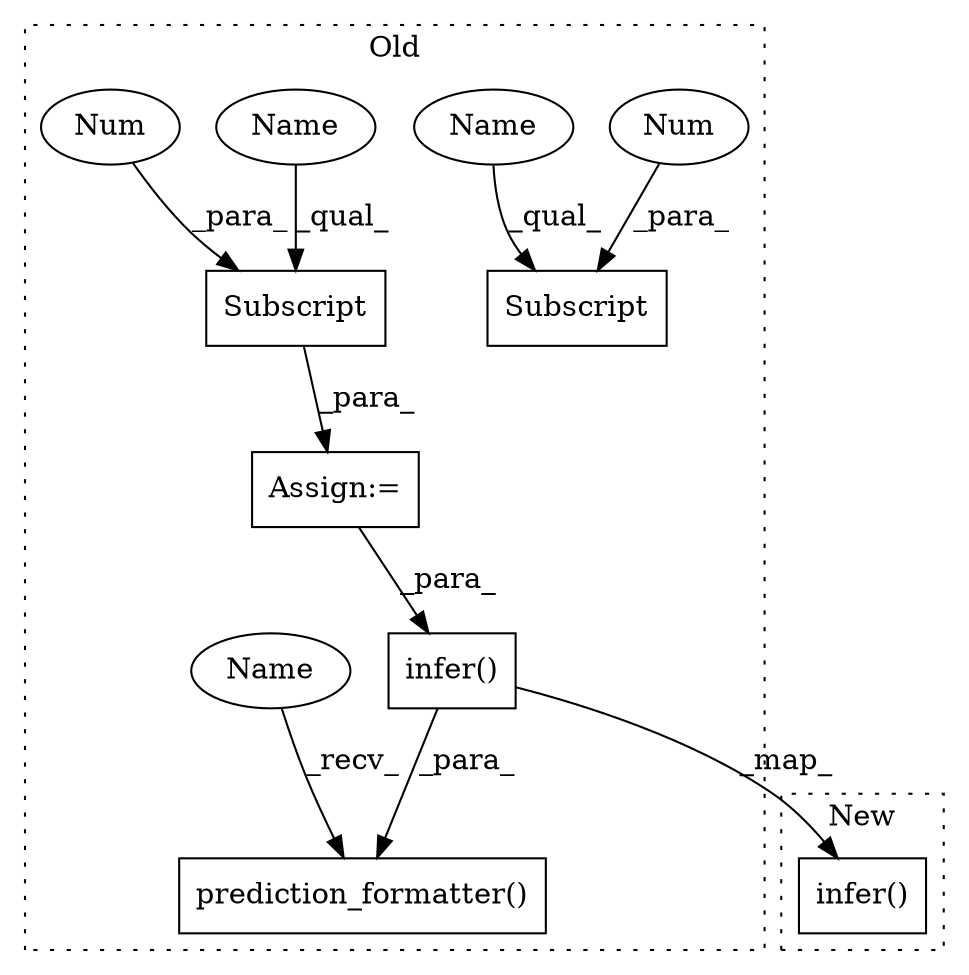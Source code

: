 digraph G {
subgraph cluster0 {
1 [label="infer()" a="75" s="2122,2142" l="14,1" shape="box"];
3 [label="prediction_formatter()" a="75" s="2093,2143" l="29,1" shape="box"];
4 [label="Assign:=" a="68" s="2008" l="3" shape="box"];
5 [label="Subscript" a="63" s="2011,0" l="8,0" shape="box"];
6 [label="Subscript" a="63" s="2062,0" l="8,0" shape="box"];
7 [label="Num" a="76" s="2068" l="1" shape="ellipse"];
8 [label="Num" a="76" s="2017" l="1" shape="ellipse"];
9 [label="Name" a="87" s="2093" l="7" shape="ellipse"];
10 [label="Name" a="87" s="2062" l="5" shape="ellipse"];
11 [label="Name" a="87" s="2011" l="5" shape="ellipse"];
label = "Old";
style="dotted";
}
subgraph cluster1 {
2 [label="infer()" a="75" s="2064,2083" l="14,1" shape="box"];
label = "New";
style="dotted";
}
1 -> 3 [label="_para_"];
1 -> 2 [label="_map_"];
4 -> 1 [label="_para_"];
5 -> 4 [label="_para_"];
7 -> 6 [label="_para_"];
8 -> 5 [label="_para_"];
9 -> 3 [label="_recv_"];
10 -> 6 [label="_qual_"];
11 -> 5 [label="_qual_"];
}